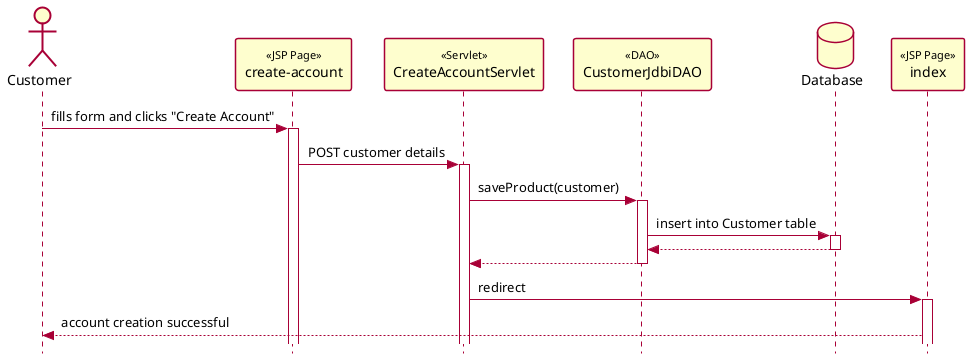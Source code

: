 @startuml CustomerCreatesAccount

' === Style Tweaks ===
skin rose

skinparam {
  Style StrictUML
  RoundCorner 5
  ParticipantPadding 10
  Padding 2
  SequenceStereotype {
    Font {
      Size 11
      Style plain
    }
  }
  Database {
	BorderColor #A80036
  }
}

' === Actors / Participants

actor "Customer" as user
participant "create-account" as createPage << JSP Page >>
participant "CreateAccountServlet" as createServlet <<Servlet>>
participant "CustomerJdbiDAO" as dao << DAO >>
database "Database" as db
participant "index" as successPage << JSP Page >>

' === Interactions ===

user -> createPage++ : fills form and clicks "Create Account"
createPage -> createServlet++ : POST customer details

createServlet -> dao++ : saveProduct(customer)
dao -> db++ : insert into Customer table
return
return

createServlet -> successPage++ : redirect
successPage --> user : account creation successful

@enduml
